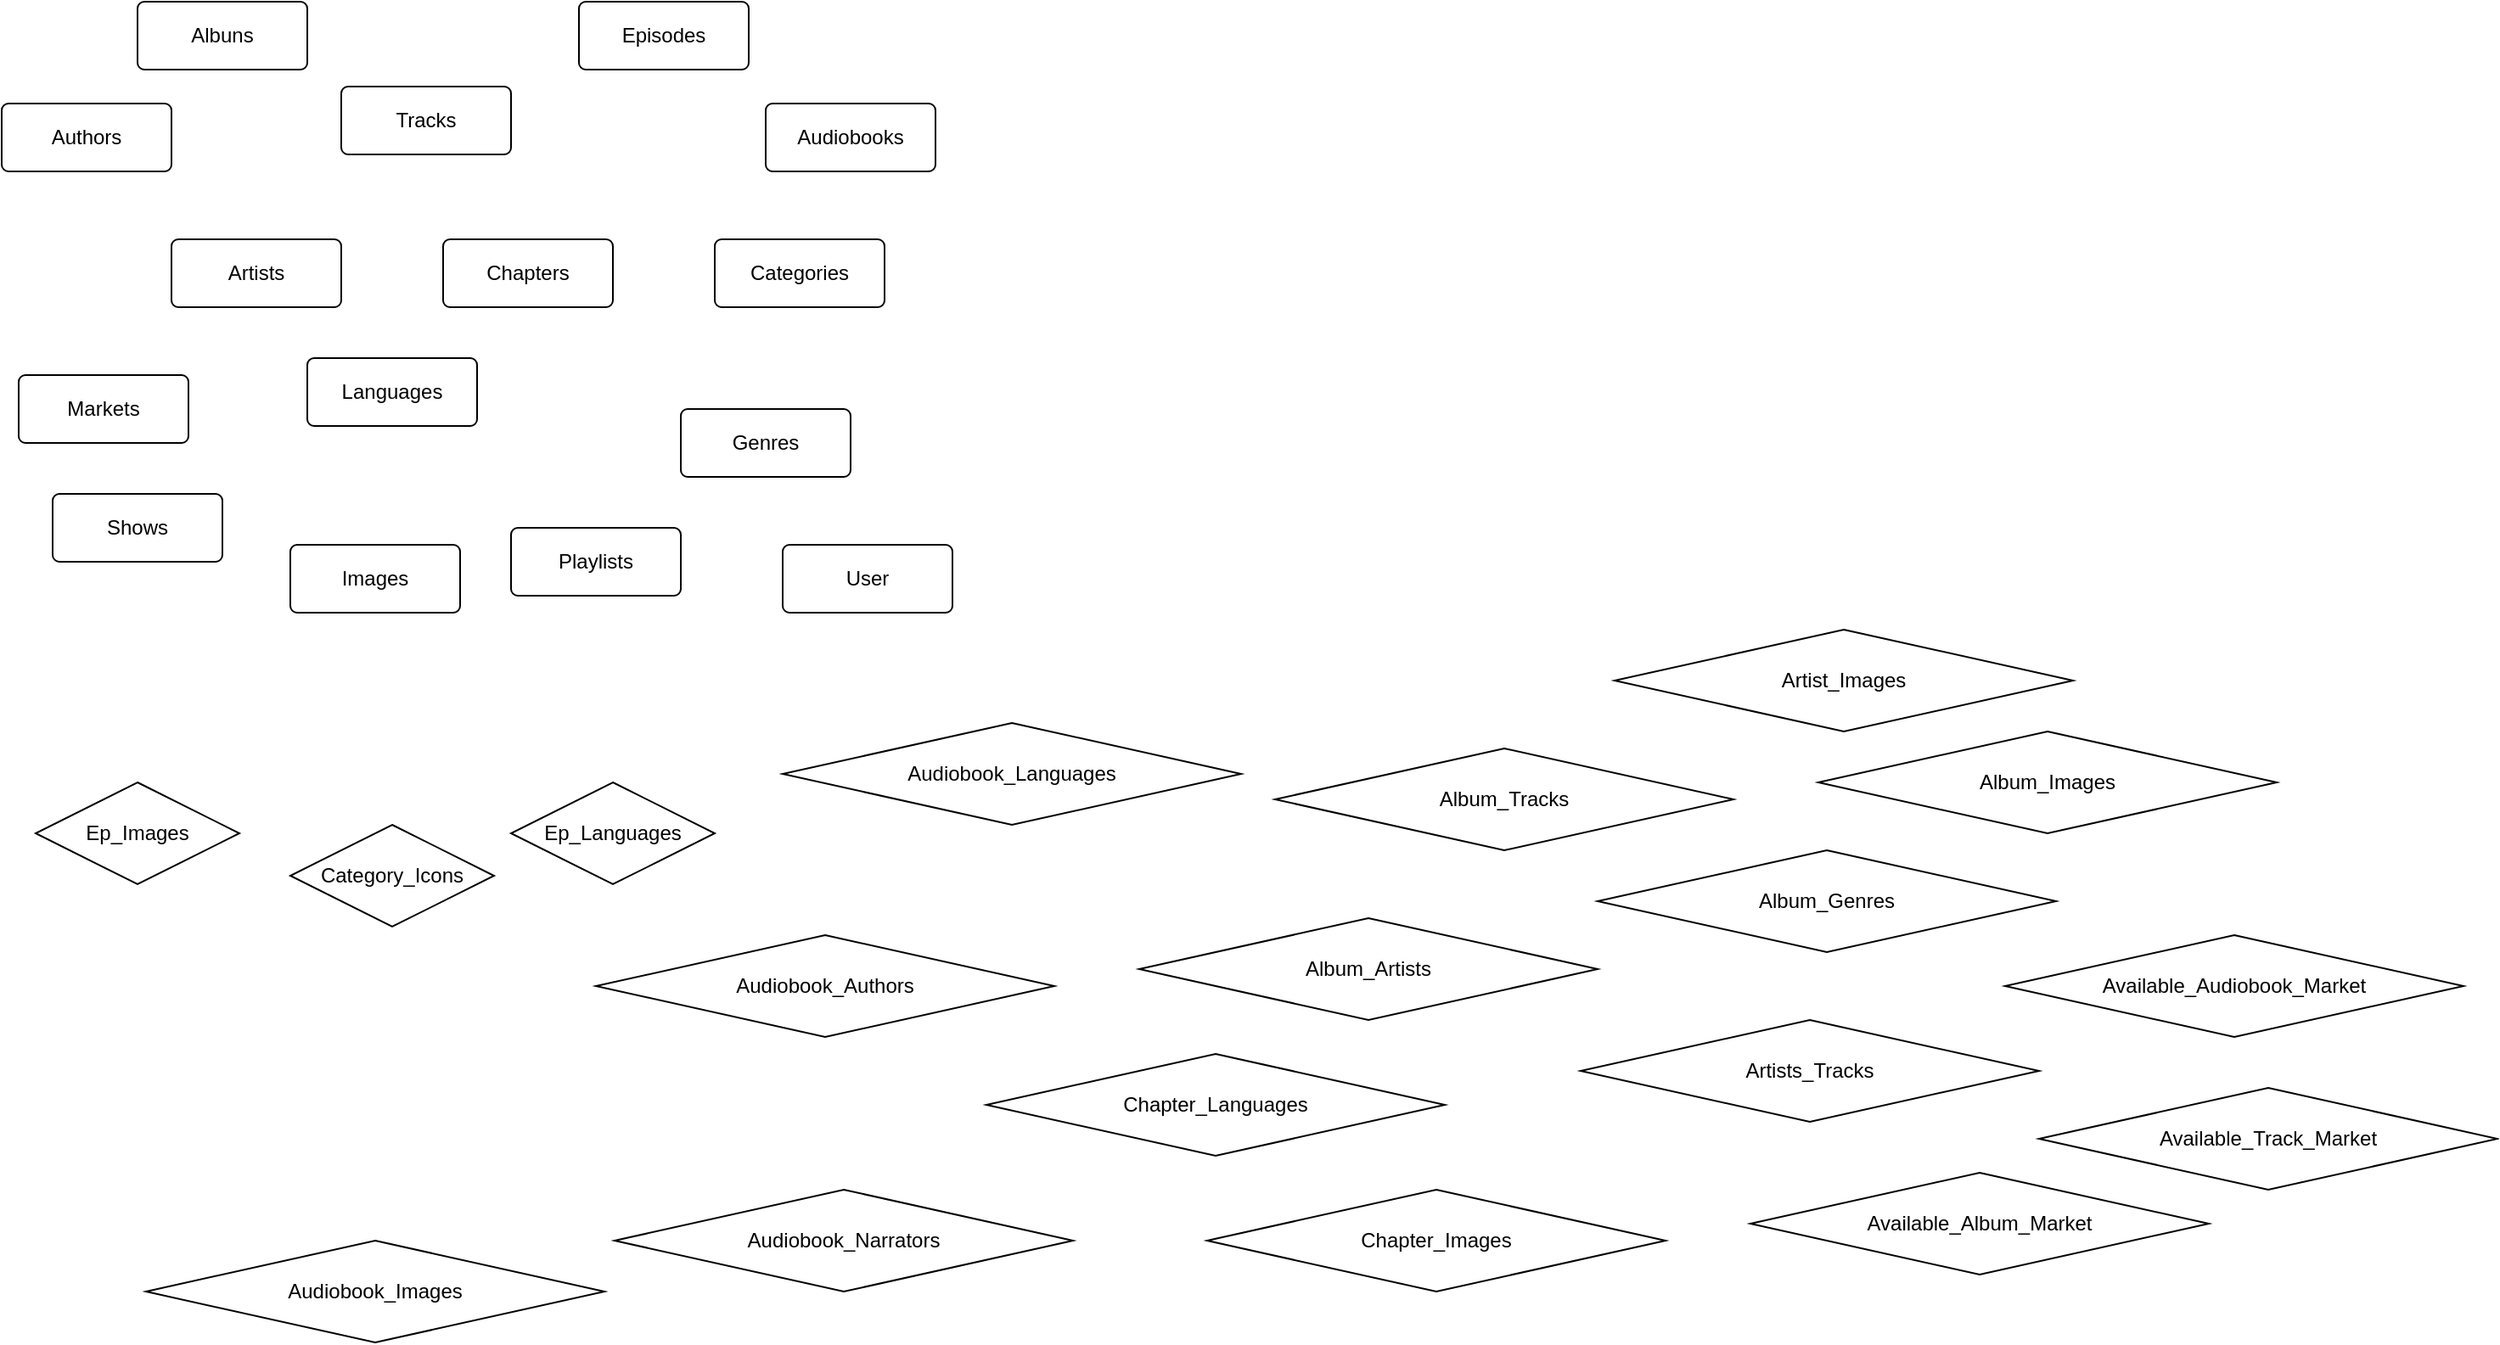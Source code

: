 <mxfile version="24.5.4" type="github">
  <diagram name="main" id="Q_JXyCLZP9Ft0e6itj9V">
    <mxGraphModel dx="1004" dy="711" grid="1" gridSize="10" guides="1" tooltips="1" connect="1" arrows="1" fold="1" page="1" pageScale="1" pageWidth="827" pageHeight="1169" math="0" shadow="0">
      <root>
        <mxCell id="0" />
        <mxCell id="1" parent="0" />
        <mxCell id="gZlPeZgXp5JpuPVfZVzU-1" value="Albuns" style="rounded=1;arcSize=10;whiteSpace=wrap;html=1;align=center;" vertex="1" parent="1">
          <mxGeometry x="170" y="100" width="100" height="40" as="geometry" />
        </mxCell>
        <mxCell id="gZlPeZgXp5JpuPVfZVzU-2" value="Artists" style="rounded=1;arcSize=10;whiteSpace=wrap;html=1;align=center;" vertex="1" parent="1">
          <mxGeometry x="190" y="240" width="100" height="40" as="geometry" />
        </mxCell>
        <mxCell id="gZlPeZgXp5JpuPVfZVzU-3" value="Tracks" style="rounded=1;arcSize=10;whiteSpace=wrap;html=1;align=center;" vertex="1" parent="1">
          <mxGeometry x="290" y="150" width="100" height="40" as="geometry" />
        </mxCell>
        <mxCell id="gZlPeZgXp5JpuPVfZVzU-4" value="Audiobooks" style="rounded=1;arcSize=10;whiteSpace=wrap;html=1;align=center;" vertex="1" parent="1">
          <mxGeometry x="540" y="160" width="100" height="40" as="geometry" />
        </mxCell>
        <mxCell id="gZlPeZgXp5JpuPVfZVzU-5" value="Chapters" style="rounded=1;arcSize=10;whiteSpace=wrap;html=1;align=center;" vertex="1" parent="1">
          <mxGeometry x="350" y="240" width="100" height="40" as="geometry" />
        </mxCell>
        <mxCell id="gZlPeZgXp5JpuPVfZVzU-6" value="Episodes" style="rounded=1;arcSize=10;whiteSpace=wrap;html=1;align=center;" vertex="1" parent="1">
          <mxGeometry x="430" y="100" width="100" height="40" as="geometry" />
        </mxCell>
        <mxCell id="gZlPeZgXp5JpuPVfZVzU-7" value="Categories" style="rounded=1;arcSize=10;whiteSpace=wrap;html=1;align=center;" vertex="1" parent="1">
          <mxGeometry x="510" y="240" width="100" height="40" as="geometry" />
        </mxCell>
        <mxCell id="gZlPeZgXp5JpuPVfZVzU-8" value="Authors" style="rounded=1;arcSize=10;whiteSpace=wrap;html=1;align=center;" vertex="1" parent="1">
          <mxGeometry x="90" y="160" width="100" height="40" as="geometry" />
        </mxCell>
        <mxCell id="gZlPeZgXp5JpuPVfZVzU-9" value="Languages" style="rounded=1;arcSize=10;whiteSpace=wrap;html=1;align=center;" vertex="1" parent="1">
          <mxGeometry x="270" y="310" width="100" height="40" as="geometry" />
        </mxCell>
        <mxCell id="gZlPeZgXp5JpuPVfZVzU-10" value="Genres" style="rounded=1;arcSize=10;whiteSpace=wrap;html=1;align=center;" vertex="1" parent="1">
          <mxGeometry x="490" y="340" width="100" height="40" as="geometry" />
        </mxCell>
        <mxCell id="gZlPeZgXp5JpuPVfZVzU-11" value="Markets" style="rounded=1;arcSize=10;whiteSpace=wrap;html=1;align=center;" vertex="1" parent="1">
          <mxGeometry x="100" y="320" width="100" height="40" as="geometry" />
        </mxCell>
        <mxCell id="gZlPeZgXp5JpuPVfZVzU-12" value="Images" style="rounded=1;arcSize=10;whiteSpace=wrap;html=1;align=center;" vertex="1" parent="1">
          <mxGeometry x="260" y="420" width="100" height="40" as="geometry" />
        </mxCell>
        <mxCell id="gZlPeZgXp5JpuPVfZVzU-13" value="Playlists" style="rounded=1;arcSize=10;whiteSpace=wrap;html=1;align=center;" vertex="1" parent="1">
          <mxGeometry x="390" y="410" width="100" height="40" as="geometry" />
        </mxCell>
        <mxCell id="gZlPeZgXp5JpuPVfZVzU-14" value="Shows" style="rounded=1;arcSize=10;whiteSpace=wrap;html=1;align=center;" vertex="1" parent="1">
          <mxGeometry x="120" y="390" width="100" height="40" as="geometry" />
        </mxCell>
        <mxCell id="gZlPeZgXp5JpuPVfZVzU-15" value="User" style="rounded=1;arcSize=10;whiteSpace=wrap;html=1;align=center;" vertex="1" parent="1">
          <mxGeometry x="550" y="420" width="100" height="40" as="geometry" />
        </mxCell>
        <mxCell id="gZlPeZgXp5JpuPVfZVzU-16" value="Ep_Images" style="shape=rhombus;perimeter=rhombusPerimeter;whiteSpace=wrap;html=1;align=center;" vertex="1" parent="1">
          <mxGeometry x="110" y="560" width="120" height="60" as="geometry" />
        </mxCell>
        <mxCell id="gZlPeZgXp5JpuPVfZVzU-17" value="Ep_Languages" style="shape=rhombus;perimeter=rhombusPerimeter;whiteSpace=wrap;html=1;align=center;" vertex="1" parent="1">
          <mxGeometry x="390" y="560" width="120" height="60" as="geometry" />
        </mxCell>
        <mxCell id="gZlPeZgXp5JpuPVfZVzU-18" value="Category_Icons" style="shape=rhombus;perimeter=rhombusPerimeter;whiteSpace=wrap;html=1;align=center;" vertex="1" parent="1">
          <mxGeometry x="260" y="585" width="120" height="60" as="geometry" />
        </mxCell>
        <mxCell id="gZlPeZgXp5JpuPVfZVzU-20" value="Available_Audiobook_Market" style="shape=rhombus;perimeter=rhombusPerimeter;whiteSpace=wrap;html=1;align=center;" vertex="1" parent="1">
          <mxGeometry x="1270" y="650" width="270" height="60" as="geometry" />
        </mxCell>
        <mxCell id="gZlPeZgXp5JpuPVfZVzU-21" value="Audiobook_Authors" style="shape=rhombus;perimeter=rhombusPerimeter;whiteSpace=wrap;html=1;align=center;" vertex="1" parent="1">
          <mxGeometry x="440" y="650" width="270" height="60" as="geometry" />
        </mxCell>
        <mxCell id="gZlPeZgXp5JpuPVfZVzU-22" value="Audiobook_Narrators" style="shape=rhombus;perimeter=rhombusPerimeter;whiteSpace=wrap;html=1;align=center;" vertex="1" parent="1">
          <mxGeometry x="451" y="800" width="270" height="60" as="geometry" />
        </mxCell>
        <mxCell id="gZlPeZgXp5JpuPVfZVzU-23" value="Audiobook_Images" style="shape=rhombus;perimeter=rhombusPerimeter;whiteSpace=wrap;html=1;align=center;" vertex="1" parent="1">
          <mxGeometry x="175" y="830" width="270" height="60" as="geometry" />
        </mxCell>
        <mxCell id="gZlPeZgXp5JpuPVfZVzU-24" value="Audiobook_Languages" style="shape=rhombus;perimeter=rhombusPerimeter;whiteSpace=wrap;html=1;align=center;" vertex="1" parent="1">
          <mxGeometry x="550" y="525" width="270" height="60" as="geometry" />
        </mxCell>
        <mxCell id="gZlPeZgXp5JpuPVfZVzU-25" value="Chapter_Languages" style="shape=rhombus;perimeter=rhombusPerimeter;whiteSpace=wrap;html=1;align=center;" vertex="1" parent="1">
          <mxGeometry x="670" y="720" width="270" height="60" as="geometry" />
        </mxCell>
        <mxCell id="gZlPeZgXp5JpuPVfZVzU-26" value="Album_Artists" style="shape=rhombus;perimeter=rhombusPerimeter;whiteSpace=wrap;html=1;align=center;" vertex="1" parent="1">
          <mxGeometry x="760" y="640" width="270" height="60" as="geometry" />
        </mxCell>
        <mxCell id="gZlPeZgXp5JpuPVfZVzU-27" value="Album_Tracks" style="shape=rhombus;perimeter=rhombusPerimeter;whiteSpace=wrap;html=1;align=center;" vertex="1" parent="1">
          <mxGeometry x="840" y="540" width="270" height="60" as="geometry" />
        </mxCell>
        <mxCell id="gZlPeZgXp5JpuPVfZVzU-28" value="Album_Genres" style="shape=rhombus;perimeter=rhombusPerimeter;whiteSpace=wrap;html=1;align=center;" vertex="1" parent="1">
          <mxGeometry x="1030" y="600" width="270" height="60" as="geometry" />
        </mxCell>
        <mxCell id="gZlPeZgXp5JpuPVfZVzU-29" value="Artists_Tracks" style="shape=rhombus;perimeter=rhombusPerimeter;whiteSpace=wrap;html=1;align=center;" vertex="1" parent="1">
          <mxGeometry x="1020" y="700" width="270" height="60" as="geometry" />
        </mxCell>
        <mxCell id="gZlPeZgXp5JpuPVfZVzU-30" value="Available_Track_Market" style="shape=rhombus;perimeter=rhombusPerimeter;whiteSpace=wrap;html=1;align=center;" vertex="1" parent="1">
          <mxGeometry x="1290" y="740" width="270" height="60" as="geometry" />
        </mxCell>
        <mxCell id="gZlPeZgXp5JpuPVfZVzU-31" value="Available_Album_Market" style="shape=rhombus;perimeter=rhombusPerimeter;whiteSpace=wrap;html=1;align=center;" vertex="1" parent="1">
          <mxGeometry x="1120" y="790" width="270" height="60" as="geometry" />
        </mxCell>
        <mxCell id="gZlPeZgXp5JpuPVfZVzU-32" value="Album_Images" style="shape=rhombus;perimeter=rhombusPerimeter;whiteSpace=wrap;html=1;align=center;" vertex="1" parent="1">
          <mxGeometry x="1160" y="530" width="270" height="60" as="geometry" />
        </mxCell>
        <mxCell id="gZlPeZgXp5JpuPVfZVzU-33" value="Artist_Images" style="shape=rhombus;perimeter=rhombusPerimeter;whiteSpace=wrap;html=1;align=center;" vertex="1" parent="1">
          <mxGeometry x="1040" y="470" width="270" height="60" as="geometry" />
        </mxCell>
        <mxCell id="gZlPeZgXp5JpuPVfZVzU-34" value="Chapter_Images" style="shape=rhombus;perimeter=rhombusPerimeter;whiteSpace=wrap;html=1;align=center;" vertex="1" parent="1">
          <mxGeometry x="800" y="800" width="270" height="60" as="geometry" />
        </mxCell>
      </root>
    </mxGraphModel>
  </diagram>
</mxfile>
